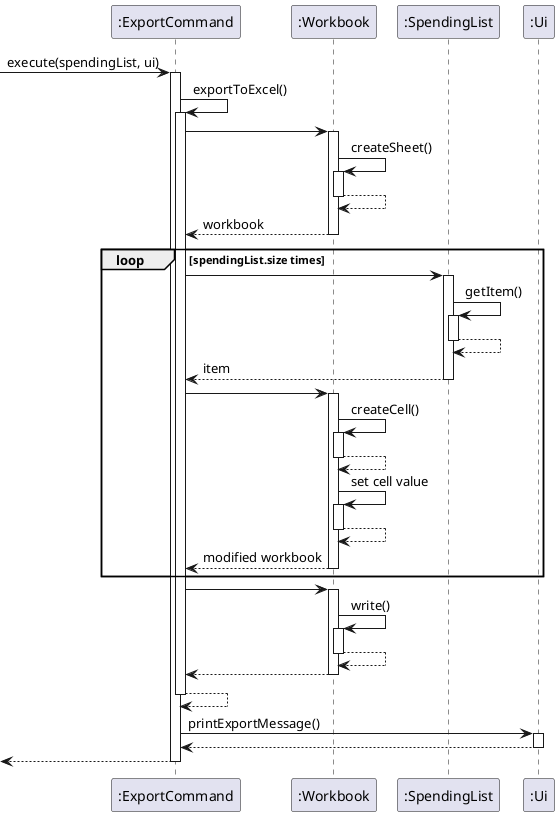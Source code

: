 @startuml
->":ExportCommand":execute(spendingList, ui)
activate ":ExportCommand"
":ExportCommand" -> ":ExportCommand" : exportToExcel()
activate ":ExportCommand"
":ExportCommand" -> ":Workbook"
activate ":Workbook"
":Workbook" -> ":Workbook" : createSheet()
activate ":Workbook"
":Workbook" --> ":Workbook"
deactivate ":Workbook"
":Workbook" --> ":ExportCommand" : workbook
deactivate ":Workbook"

loop spendingList.size times


":ExportCommand" -> ":SpendingList"
activate ":SpendingList"
":SpendingList" -> ":SpendingList" : getItem()
activate ":SpendingList"
":SpendingList" --> ":SpendingList"
deactivate ":SpendingList"
":SpendingList" --> ":ExportCommand" : item
deactivate ":SpendingList"

":ExportCommand" -> ":Workbook"
activate ":Workbook"
":Workbook" -> ":Workbook": createCell()
activate ":Workbook"
":Workbook" --> ":Workbook"
deactivate ":Workbook"
":Workbook" -> ":Workbook" : set cell value
activate ":Workbook"
":Workbook" --> ":Workbook"
deactivate ":Workbook"
":Workbook" --> ":ExportCommand" : modified workbook
deactivate ":Workbook"
end
":ExportCommand" -> ":Workbook"
activate ":Workbook"
":Workbook" -> ":Workbook" : write()
activate ":Workbook"
":Workbook" --> ":Workbook"
deactivate ":Workbook"
":Workbook" --> ":ExportCommand"
deactivate ":Workbook"
":ExportCommand" --> ":ExportCommand" :
deactivate ":ExportCommand"
":ExportCommand" -> ":Ui": printExportMessage()
activate ":Ui"
":Ui"-->":ExportCommand":
deactivate ":Ui"
<--":ExportCommand"
deactivate ":ExportCommand"
@enduml